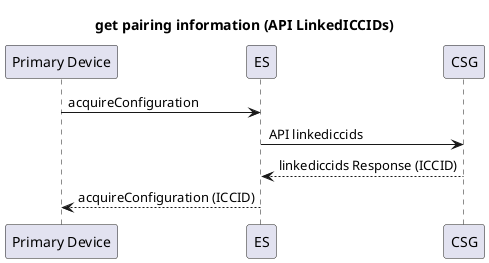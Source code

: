 @startuml
title get pairing information (API LinkedICCIDs)

participant "Primary Device" as PD
participant "ES" as ES
participant "CSG" as CSG

PD -> ES: acquireConfiguration
ES -> CSG: API linkediccids
CSG --> ES: linkediccids Response (ICCID)
ES --> PD: acquireConfiguration (ICCID)

@enduml 